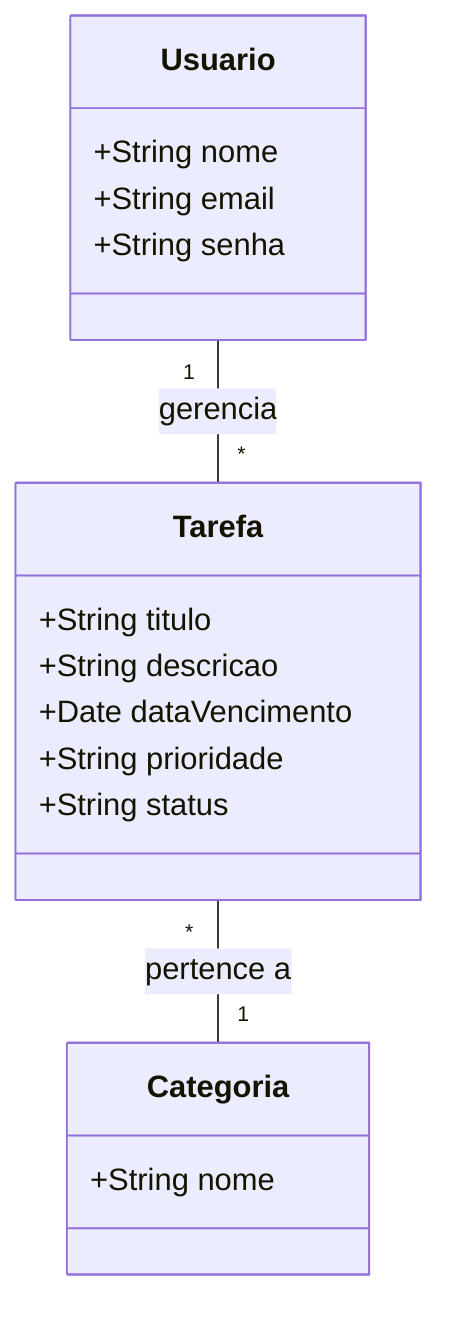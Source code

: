classDiagram
    class Usuario {
        +String nome
        +String email
        +String senha
    }

    class Tarefa {
        +String titulo
        +String descricao
        +Date dataVencimento
        +String prioridade
        +String status
    }

    class Categoria {
        +String nome
    }

    Usuario "1" -- "*" Tarefa : gerencia
    Tarefa "*" -- "1" Categoria : pertence a